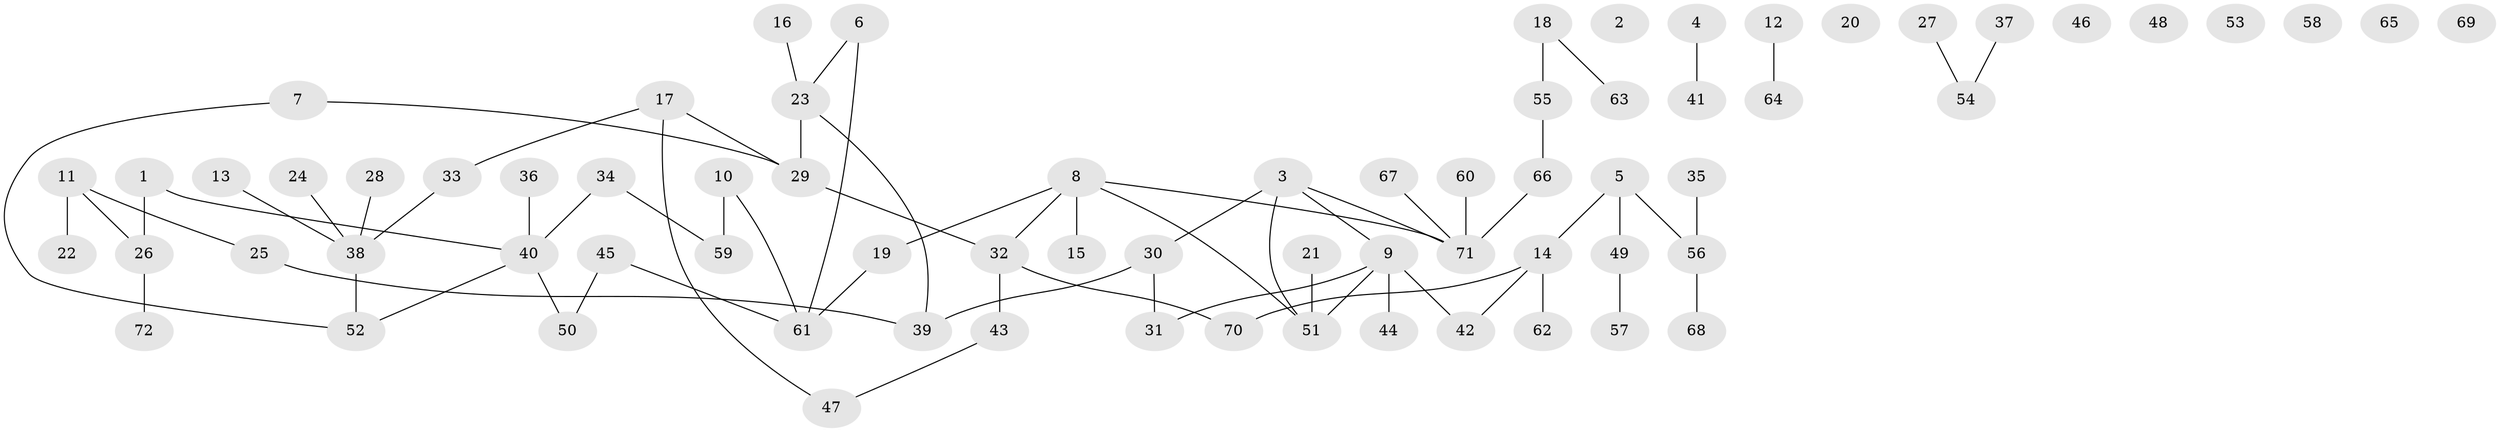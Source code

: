 // Generated by graph-tools (version 1.1) at 2025/00/03/09/25 03:00:55]
// undirected, 72 vertices, 71 edges
graph export_dot {
graph [start="1"]
  node [color=gray90,style=filled];
  1;
  2;
  3;
  4;
  5;
  6;
  7;
  8;
  9;
  10;
  11;
  12;
  13;
  14;
  15;
  16;
  17;
  18;
  19;
  20;
  21;
  22;
  23;
  24;
  25;
  26;
  27;
  28;
  29;
  30;
  31;
  32;
  33;
  34;
  35;
  36;
  37;
  38;
  39;
  40;
  41;
  42;
  43;
  44;
  45;
  46;
  47;
  48;
  49;
  50;
  51;
  52;
  53;
  54;
  55;
  56;
  57;
  58;
  59;
  60;
  61;
  62;
  63;
  64;
  65;
  66;
  67;
  68;
  69;
  70;
  71;
  72;
  1 -- 26;
  1 -- 40;
  3 -- 9;
  3 -- 30;
  3 -- 51;
  3 -- 71;
  4 -- 41;
  5 -- 14;
  5 -- 49;
  5 -- 56;
  6 -- 23;
  6 -- 61;
  7 -- 29;
  7 -- 52;
  8 -- 15;
  8 -- 19;
  8 -- 32;
  8 -- 51;
  8 -- 71;
  9 -- 31;
  9 -- 42;
  9 -- 44;
  9 -- 51;
  10 -- 59;
  10 -- 61;
  11 -- 22;
  11 -- 25;
  11 -- 26;
  12 -- 64;
  13 -- 38;
  14 -- 42;
  14 -- 62;
  14 -- 70;
  16 -- 23;
  17 -- 29;
  17 -- 33;
  17 -- 47;
  18 -- 55;
  18 -- 63;
  19 -- 61;
  21 -- 51;
  23 -- 29;
  23 -- 39;
  24 -- 38;
  25 -- 39;
  26 -- 72;
  27 -- 54;
  28 -- 38;
  29 -- 32;
  30 -- 31;
  30 -- 39;
  32 -- 43;
  32 -- 70;
  33 -- 38;
  34 -- 40;
  34 -- 59;
  35 -- 56;
  36 -- 40;
  37 -- 54;
  38 -- 52;
  40 -- 50;
  40 -- 52;
  43 -- 47;
  45 -- 50;
  45 -- 61;
  49 -- 57;
  55 -- 66;
  56 -- 68;
  60 -- 71;
  66 -- 71;
  67 -- 71;
}
